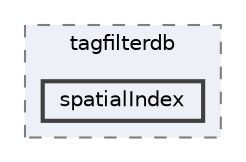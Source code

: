 digraph "include/tagfilterdb/spatialIndex"
{
 // LATEX_PDF_SIZE
  bgcolor="transparent";
  edge [fontname=Helvetica,fontsize=10,labelfontname=Helvetica,labelfontsize=10];
  node [fontname=Helvetica,fontsize=10,shape=box,height=0.2,width=0.4];
  compound=true
  subgraph clusterdir_74b29409f5a94a11f5d111afd6134e0e {
    graph [ bgcolor="#edf0f7", pencolor="grey50", label="tagfilterdb", fontname=Helvetica,fontsize=10 style="filled,dashed", URL="dir_74b29409f5a94a11f5d111afd6134e0e.html",tooltip=""]
  dir_ad8af79cd5fdf3732bfff3a1653f32dd [label="spatialIndex", fillcolor="#edf0f7", color="grey25", style="filled,bold", URL="dir_ad8af79cd5fdf3732bfff3a1653f32dd.html",tooltip=""];
  }
}
